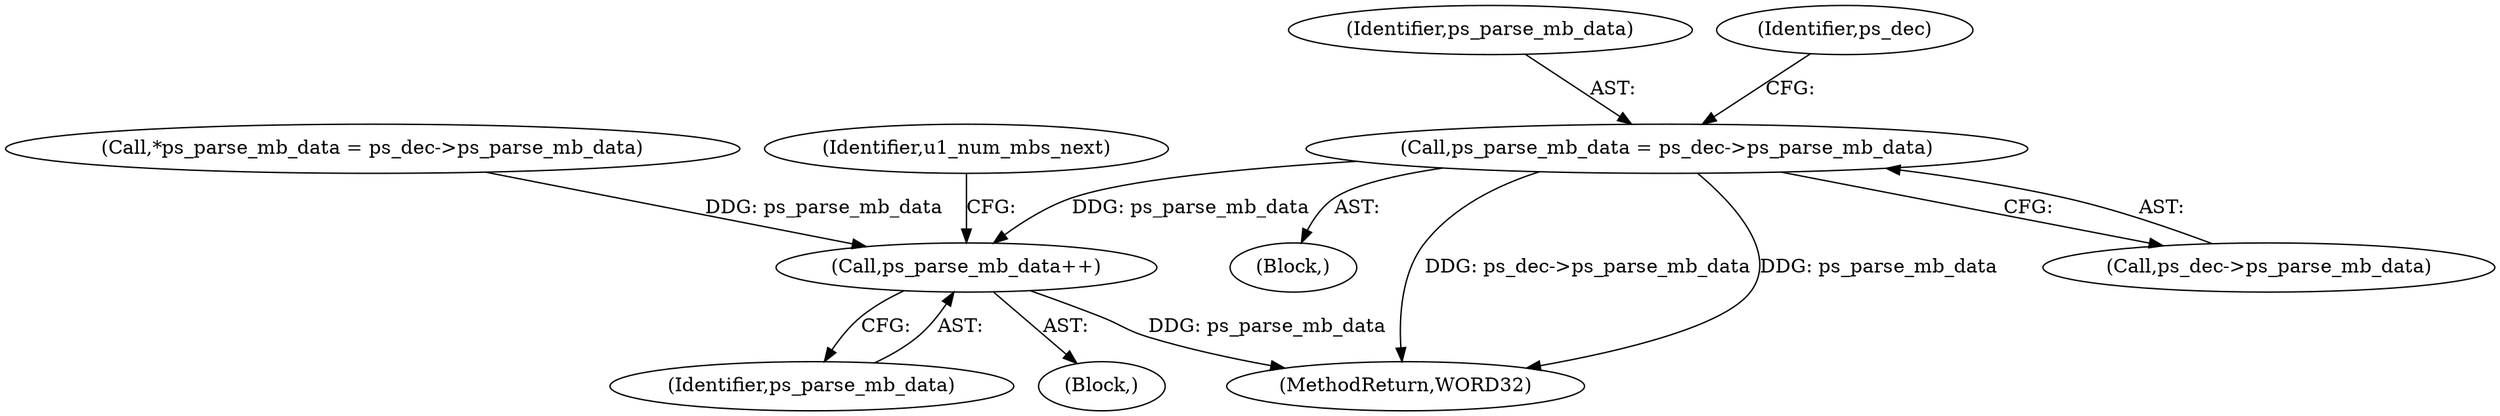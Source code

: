 digraph "0_Android_4a524d3a8ae9aa20c36430008e6bd429443f8f1d_3@pointer" {
"1000749" [label="(Call,ps_parse_mb_data = ps_dec->ps_parse_mb_data)"];
"1000689" [label="(Call,ps_parse_mb_data++)"];
"1000748" [label="(Block,)"];
"1000749" [label="(Call,ps_parse_mb_data = ps_dec->ps_parse_mb_data)"];
"1000826" [label="(MethodReturn,WORD32)"];
"1000690" [label="(Identifier,ps_parse_mb_data)"];
"1000200" [label="(Call,*ps_parse_mb_data = ps_dec->ps_parse_mb_data)"];
"1000692" [label="(Identifier,u1_num_mbs_next)"];
"1000689" [label="(Call,ps_parse_mb_data++)"];
"1000751" [label="(Call,ps_dec->ps_parse_mb_data)"];
"1000750" [label="(Identifier,ps_parse_mb_data)"];
"1000282" [label="(Block,)"];
"1000756" [label="(Identifier,ps_dec)"];
"1000749" -> "1000748"  [label="AST: "];
"1000749" -> "1000751"  [label="CFG: "];
"1000750" -> "1000749"  [label="AST: "];
"1000751" -> "1000749"  [label="AST: "];
"1000756" -> "1000749"  [label="CFG: "];
"1000749" -> "1000826"  [label="DDG: ps_dec->ps_parse_mb_data"];
"1000749" -> "1000826"  [label="DDG: ps_parse_mb_data"];
"1000749" -> "1000689"  [label="DDG: ps_parse_mb_data"];
"1000689" -> "1000282"  [label="AST: "];
"1000689" -> "1000690"  [label="CFG: "];
"1000690" -> "1000689"  [label="AST: "];
"1000692" -> "1000689"  [label="CFG: "];
"1000689" -> "1000826"  [label="DDG: ps_parse_mb_data"];
"1000200" -> "1000689"  [label="DDG: ps_parse_mb_data"];
}
